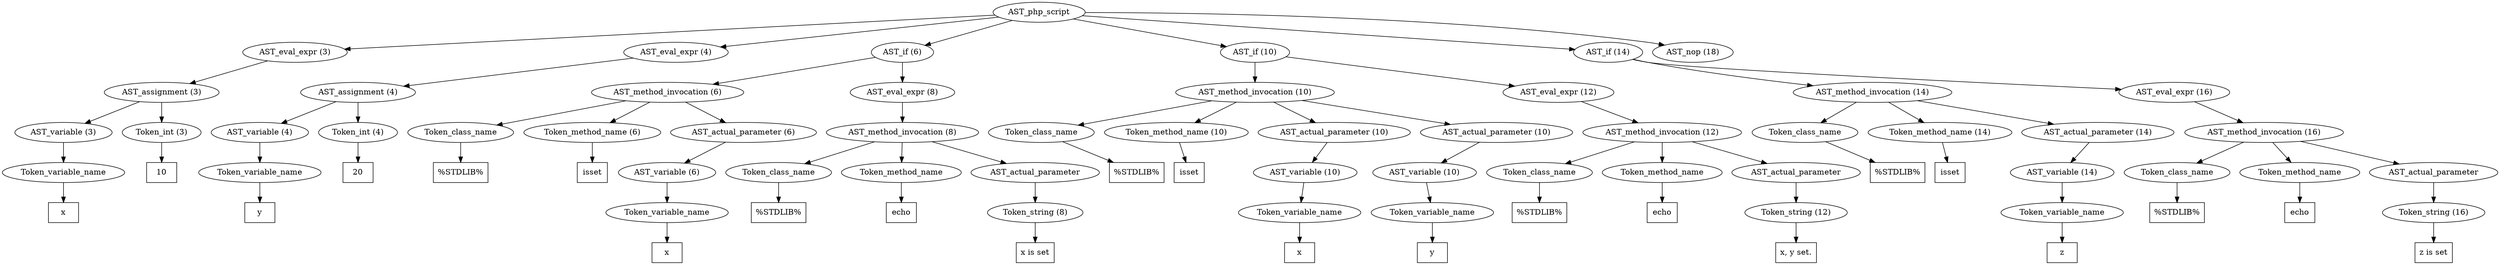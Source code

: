 /*
 * AST in dot format generated by phc -- the PHP compiler
 */

digraph AST {
node_0 [label="AST_php_script"];
node_1 [label="AST_eval_expr (3)"];
node_2 [label="AST_assignment (3)"];
node_3 [label="AST_variable (3)"];
node_4 [label="Token_variable_name"];
node_5 [label="x", shape=box]
node_4 -> node_5;
node_3 -> node_4;
node_6 [label="Token_int (3)"];
node_7 [label="10", shape=box]
node_6 -> node_7;
node_2 -> node_6;
node_2 -> node_3;
node_1 -> node_2;
node_8 [label="AST_eval_expr (4)"];
node_9 [label="AST_assignment (4)"];
node_10 [label="AST_variable (4)"];
node_11 [label="Token_variable_name"];
node_12 [label="y", shape=box]
node_11 -> node_12;
node_10 -> node_11;
node_13 [label="Token_int (4)"];
node_14 [label="20", shape=box]
node_13 -> node_14;
node_9 -> node_13;
node_9 -> node_10;
node_8 -> node_9;
node_15 [label="AST_if (6)"];
node_16 [label="AST_method_invocation (6)"];
node_17 [label="Token_class_name"];
node_18 [label="%STDLIB%", shape=box]
node_17 -> node_18;
node_19 [label="Token_method_name (6)"];
node_20 [label="isset", shape=box]
node_19 -> node_20;
node_21 [label="AST_actual_parameter (6)"];
node_22 [label="AST_variable (6)"];
node_23 [label="Token_variable_name"];
node_24 [label="x", shape=box]
node_23 -> node_24;
node_22 -> node_23;
node_21 -> node_22;
node_16 -> node_21;
node_16 -> node_19;
node_16 -> node_17;
node_25 [label="AST_eval_expr (8)"];
node_26 [label="AST_method_invocation (8)"];
node_27 [label="Token_class_name"];
node_28 [label="%STDLIB%", shape=box]
node_27 -> node_28;
node_29 [label="Token_method_name"];
node_30 [label="echo", shape=box]
node_29 -> node_30;
node_31 [label="AST_actual_parameter"];
node_32 [label="Token_string (8)"];
node_33 [label="x is set", shape=box]
node_32 -> node_33;
node_31 -> node_32;
node_26 -> node_31;
node_26 -> node_29;
node_26 -> node_27;
node_25 -> node_26;
node_15 -> node_25;
node_15 -> node_16;
node_34 [label="AST_if (10)"];
node_35 [label="AST_method_invocation (10)"];
node_36 [label="Token_class_name"];
node_37 [label="%STDLIB%", shape=box]
node_36 -> node_37;
node_38 [label="Token_method_name (10)"];
node_39 [label="isset", shape=box]
node_38 -> node_39;
node_40 [label="AST_actual_parameter (10)"];
node_41 [label="AST_variable (10)"];
node_42 [label="Token_variable_name"];
node_43 [label="x", shape=box]
node_42 -> node_43;
node_41 -> node_42;
node_40 -> node_41;
node_44 [label="AST_actual_parameter (10)"];
node_45 [label="AST_variable (10)"];
node_46 [label="Token_variable_name"];
node_47 [label="y", shape=box]
node_46 -> node_47;
node_45 -> node_46;
node_44 -> node_45;
node_35 -> node_44;
node_35 -> node_40;
node_35 -> node_38;
node_35 -> node_36;
node_48 [label="AST_eval_expr (12)"];
node_49 [label="AST_method_invocation (12)"];
node_50 [label="Token_class_name"];
node_51 [label="%STDLIB%", shape=box]
node_50 -> node_51;
node_52 [label="Token_method_name"];
node_53 [label="echo", shape=box]
node_52 -> node_53;
node_54 [label="AST_actual_parameter"];
node_55 [label="Token_string (12)"];
node_56 [label="x, y set.", shape=box]
node_55 -> node_56;
node_54 -> node_55;
node_49 -> node_54;
node_49 -> node_52;
node_49 -> node_50;
node_48 -> node_49;
node_34 -> node_48;
node_34 -> node_35;
node_57 [label="AST_if (14)"];
node_58 [label="AST_method_invocation (14)"];
node_59 [label="Token_class_name"];
node_60 [label="%STDLIB%", shape=box]
node_59 -> node_60;
node_61 [label="Token_method_name (14)"];
node_62 [label="isset", shape=box]
node_61 -> node_62;
node_63 [label="AST_actual_parameter (14)"];
node_64 [label="AST_variable (14)"];
node_65 [label="Token_variable_name"];
node_66 [label="z", shape=box]
node_65 -> node_66;
node_64 -> node_65;
node_63 -> node_64;
node_58 -> node_63;
node_58 -> node_61;
node_58 -> node_59;
node_67 [label="AST_eval_expr (16)"];
node_68 [label="AST_method_invocation (16)"];
node_69 [label="Token_class_name"];
node_70 [label="%STDLIB%", shape=box]
node_69 -> node_70;
node_71 [label="Token_method_name"];
node_72 [label="echo", shape=box]
node_71 -> node_72;
node_73 [label="AST_actual_parameter"];
node_74 [label="Token_string (16)"];
node_75 [label="z is set", shape=box]
node_74 -> node_75;
node_73 -> node_74;
node_68 -> node_73;
node_68 -> node_71;
node_68 -> node_69;
node_67 -> node_68;
node_57 -> node_67;
node_57 -> node_58;
node_76 [label="AST_nop (18)"];
node_0 -> node_76;
node_0 -> node_57;
node_0 -> node_34;
node_0 -> node_15;
node_0 -> node_8;
node_0 -> node_1;
}
